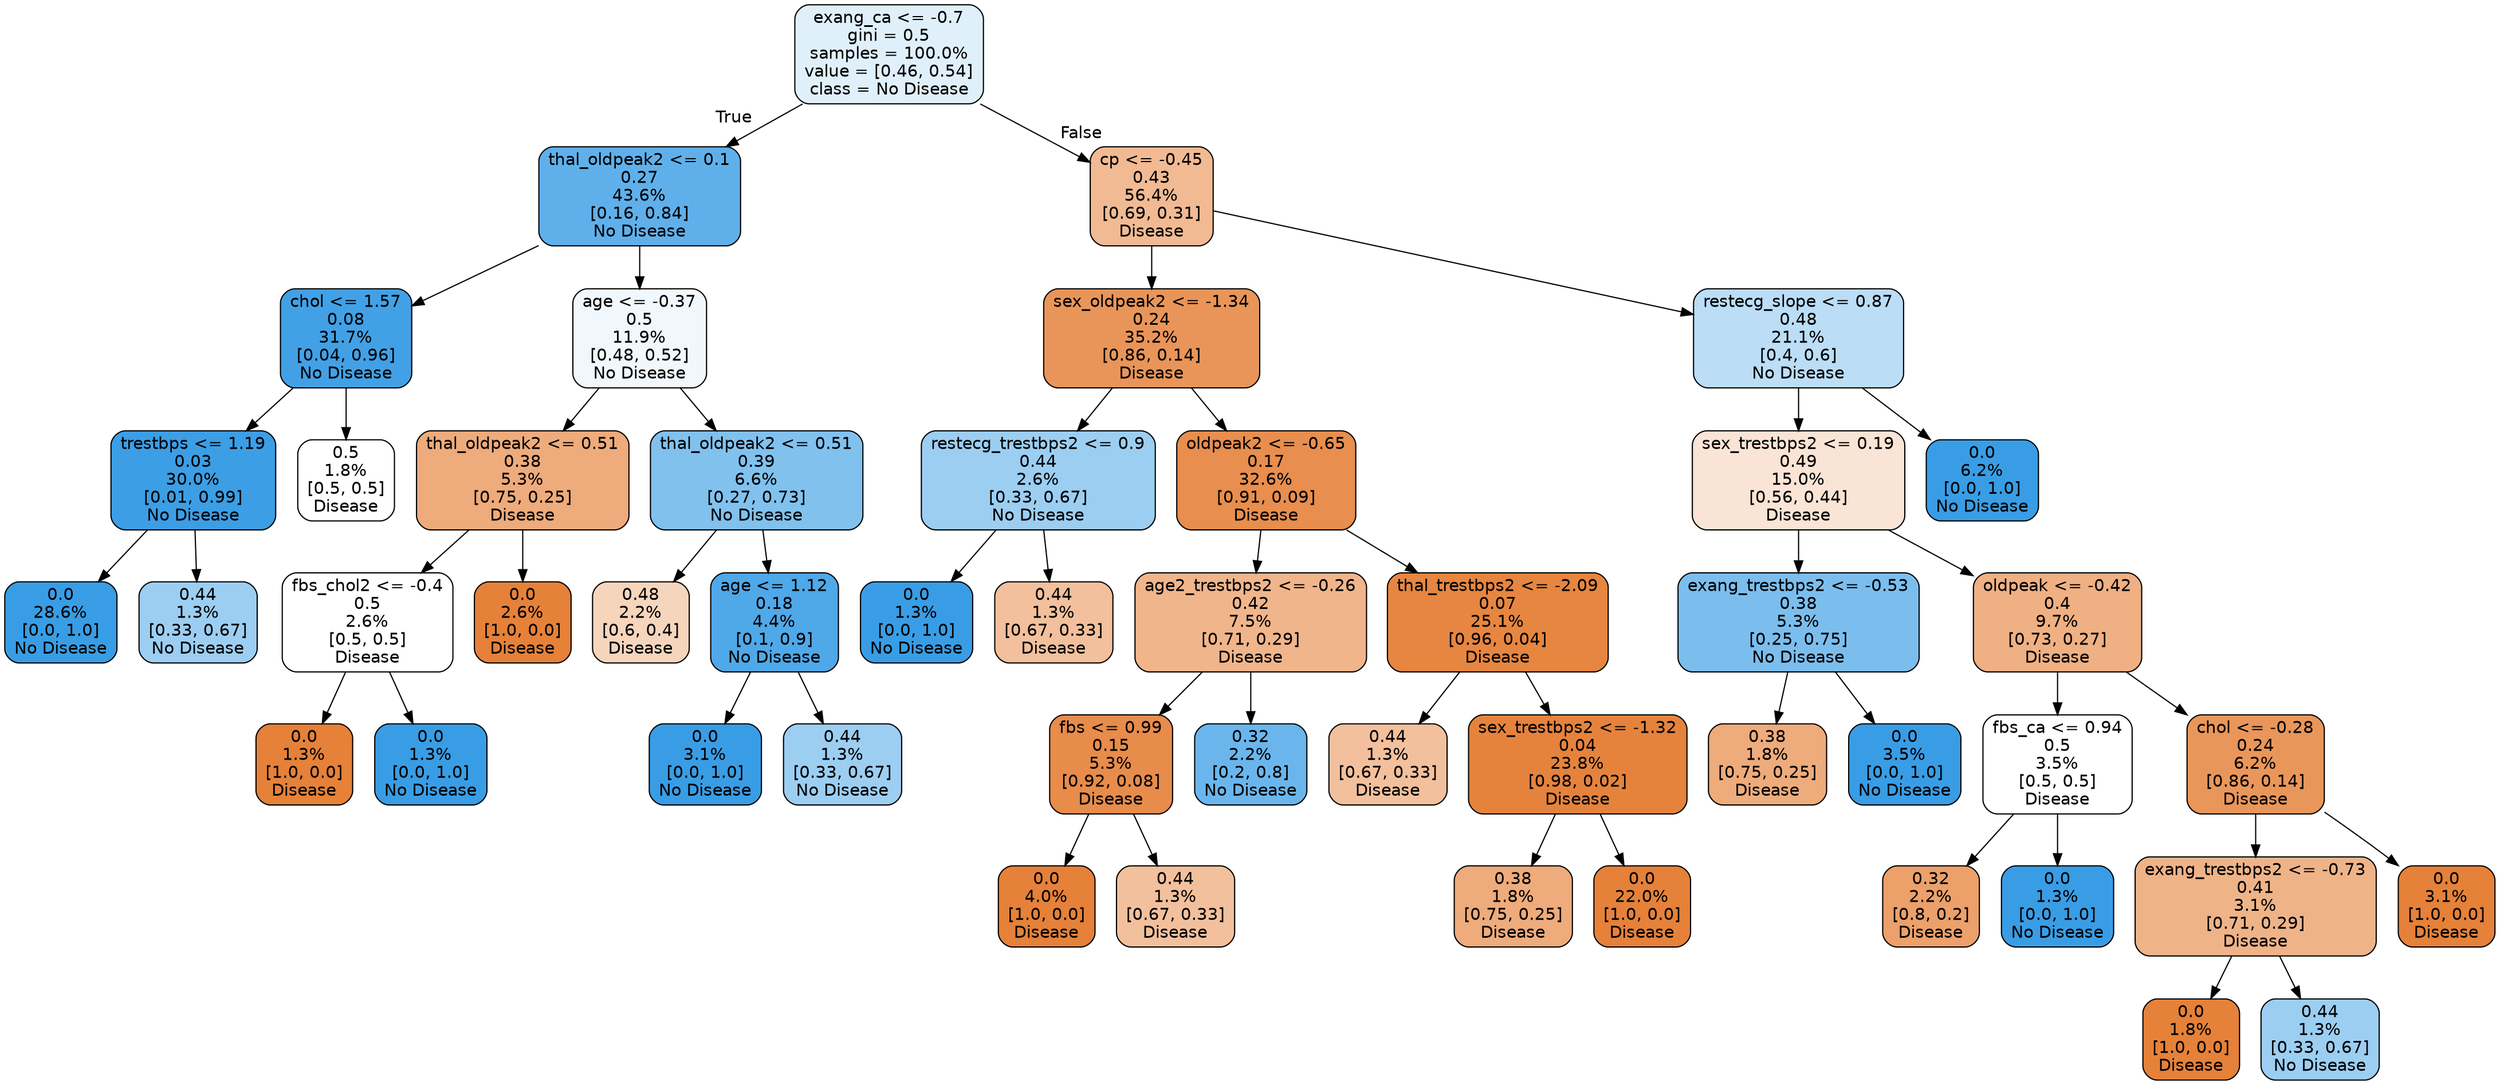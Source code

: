 digraph Tree {
node [shape=box, style="filled, rounded", color="black", fontname=helvetica] ;
edge [fontname=helvetica] ;
0 [label="exang_ca <= -0.7\ngini = 0.5\nsamples = 100.0%\nvalue = [0.46, 0.54]\nclass = No Disease", fillcolor="#e0f0fb"] ;
1 [label="thal_oldpeak2 <= 0.1\n0.27\n43.6%\n[0.16, 0.84]\nNo Disease", fillcolor="#5fb0ea"] ;
0 -> 1 [labeldistance=2.5, labelangle=45, headlabel="True"] ;
2 [label="chol <= 1.57\n0.08\n31.7%\n[0.04, 0.96]\nNo Disease", fillcolor="#42a1e6"] ;
1 -> 2 ;
3 [label="trestbps <= 1.19\n0.03\n30.0%\n[0.01, 0.99]\nNo Disease", fillcolor="#3c9ee5"] ;
2 -> 3 ;
4 [label="0.0\n28.6%\n[0.0, 1.0]\nNo Disease", fillcolor="#399de5"] ;
3 -> 4 ;
5 [label="0.44\n1.3%\n[0.33, 0.67]\nNo Disease", fillcolor="#9ccef2"] ;
3 -> 5 ;
6 [label="0.5\n1.8%\n[0.5, 0.5]\nDisease", fillcolor="#ffffff"] ;
2 -> 6 ;
7 [label="age <= -0.37\n0.5\n11.9%\n[0.48, 0.52]\nNo Disease", fillcolor="#f1f8fd"] ;
1 -> 7 ;
8 [label="thal_oldpeak2 <= 0.51\n0.38\n5.3%\n[0.75, 0.25]\nDisease", fillcolor="#eeab7b"] ;
7 -> 8 ;
9 [label="fbs_chol2 <= -0.4\n0.5\n2.6%\n[0.5, 0.5]\nDisease", fillcolor="#ffffff"] ;
8 -> 9 ;
10 [label="0.0\n1.3%\n[1.0, 0.0]\nDisease", fillcolor="#e58139"] ;
9 -> 10 ;
11 [label="0.0\n1.3%\n[0.0, 1.0]\nNo Disease", fillcolor="#399de5"] ;
9 -> 11 ;
12 [label="0.0\n2.6%\n[1.0, 0.0]\nDisease", fillcolor="#e58139"] ;
8 -> 12 ;
13 [label="thal_oldpeak2 <= 0.51\n0.39\n6.6%\n[0.27, 0.73]\nNo Disease", fillcolor="#81c1ee"] ;
7 -> 13 ;
14 [label="0.48\n2.2%\n[0.6, 0.4]\nDisease", fillcolor="#f6d5bd"] ;
13 -> 14 ;
15 [label="age <= 1.12\n0.18\n4.4%\n[0.1, 0.9]\nNo Disease", fillcolor="#4fa8e8"] ;
13 -> 15 ;
16 [label="0.0\n3.1%\n[0.0, 1.0]\nNo Disease", fillcolor="#399de5"] ;
15 -> 16 ;
17 [label="0.44\n1.3%\n[0.33, 0.67]\nNo Disease", fillcolor="#9ccef2"] ;
15 -> 17 ;
18 [label="cp <= -0.45\n0.43\n56.4%\n[0.69, 0.31]\nDisease", fillcolor="#f1ba93"] ;
0 -> 18 [labeldistance=2.5, labelangle=-45, headlabel="False"] ;
19 [label="sex_oldpeak2 <= -1.34\n0.24\n35.2%\n[0.86, 0.14]\nDisease", fillcolor="#e99559"] ;
18 -> 19 ;
20 [label="restecg_trestbps2 <= 0.9\n0.44\n2.6%\n[0.33, 0.67]\nNo Disease", fillcolor="#9ccef2"] ;
19 -> 20 ;
21 [label="0.0\n1.3%\n[0.0, 1.0]\nNo Disease", fillcolor="#399de5"] ;
20 -> 21 ;
22 [label="0.44\n1.3%\n[0.67, 0.33]\nDisease", fillcolor="#f2c09c"] ;
20 -> 22 ;
23 [label="oldpeak2 <= -0.65\n0.17\n32.6%\n[0.91, 0.09]\nDisease", fillcolor="#e88e4e"] ;
19 -> 23 ;
24 [label="age2_trestbps2 <= -0.26\n0.42\n7.5%\n[0.71, 0.29]\nDisease", fillcolor="#f0b58b"] ;
23 -> 24 ;
25 [label="fbs <= 0.99\n0.15\n5.3%\n[0.92, 0.08]\nDisease", fillcolor="#e78c4b"] ;
24 -> 25 ;
26 [label="0.0\n4.0%\n[1.0, 0.0]\nDisease", fillcolor="#e58139"] ;
25 -> 26 ;
27 [label="0.44\n1.3%\n[0.67, 0.33]\nDisease", fillcolor="#f2c09c"] ;
25 -> 27 ;
28 [label="0.32\n2.2%\n[0.2, 0.8]\nNo Disease", fillcolor="#6ab6ec"] ;
24 -> 28 ;
29 [label="thal_trestbps2 <= -2.09\n0.07\n25.1%\n[0.96, 0.04]\nDisease", fillcolor="#e68640"] ;
23 -> 29 ;
30 [label="0.44\n1.3%\n[0.67, 0.33]\nDisease", fillcolor="#f2c09c"] ;
29 -> 30 ;
31 [label="sex_trestbps2 <= -1.32\n0.04\n23.8%\n[0.98, 0.02]\nDisease", fillcolor="#e5833d"] ;
29 -> 31 ;
32 [label="0.38\n1.8%\n[0.75, 0.25]\nDisease", fillcolor="#eeab7b"] ;
31 -> 32 ;
33 [label="0.0\n22.0%\n[1.0, 0.0]\nDisease", fillcolor="#e58139"] ;
31 -> 33 ;
34 [label="restecg_slope <= 0.87\n0.48\n21.1%\n[0.4, 0.6]\nNo Disease", fillcolor="#bbddf6"] ;
18 -> 34 ;
35 [label="sex_trestbps2 <= 0.19\n0.49\n15.0%\n[0.56, 0.44]\nDisease", fillcolor="#fae4d5"] ;
34 -> 35 ;
36 [label="exang_trestbps2 <= -0.53\n0.38\n5.3%\n[0.25, 0.75]\nNo Disease", fillcolor="#7bbeee"] ;
35 -> 36 ;
37 [label="0.38\n1.8%\n[0.75, 0.25]\nDisease", fillcolor="#eeab7b"] ;
36 -> 37 ;
38 [label="0.0\n3.5%\n[0.0, 1.0]\nNo Disease", fillcolor="#399de5"] ;
36 -> 38 ;
39 [label="oldpeak <= -0.42\n0.4\n9.7%\n[0.73, 0.27]\nDisease", fillcolor="#efb083"] ;
35 -> 39 ;
40 [label="fbs_ca <= 0.94\n0.5\n3.5%\n[0.5, 0.5]\nDisease", fillcolor="#ffffff"] ;
39 -> 40 ;
41 [label="0.32\n2.2%\n[0.8, 0.2]\nDisease", fillcolor="#eca06a"] ;
40 -> 41 ;
42 [label="0.0\n1.3%\n[0.0, 1.0]\nNo Disease", fillcolor="#399de5"] ;
40 -> 42 ;
43 [label="chol <= -0.28\n0.24\n6.2%\n[0.86, 0.14]\nDisease", fillcolor="#e9965a"] ;
39 -> 43 ;
44 [label="exang_trestbps2 <= -0.73\n0.41\n3.1%\n[0.71, 0.29]\nDisease", fillcolor="#efb388"] ;
43 -> 44 ;
45 [label="0.0\n1.8%\n[1.0, 0.0]\nDisease", fillcolor="#e58139"] ;
44 -> 45 ;
46 [label="0.44\n1.3%\n[0.33, 0.67]\nNo Disease", fillcolor="#9ccef2"] ;
44 -> 46 ;
47 [label="0.0\n3.1%\n[1.0, 0.0]\nDisease", fillcolor="#e58139"] ;
43 -> 47 ;
48 [label="0.0\n6.2%\n[0.0, 1.0]\nNo Disease", fillcolor="#399de5"] ;
34 -> 48 ;
}